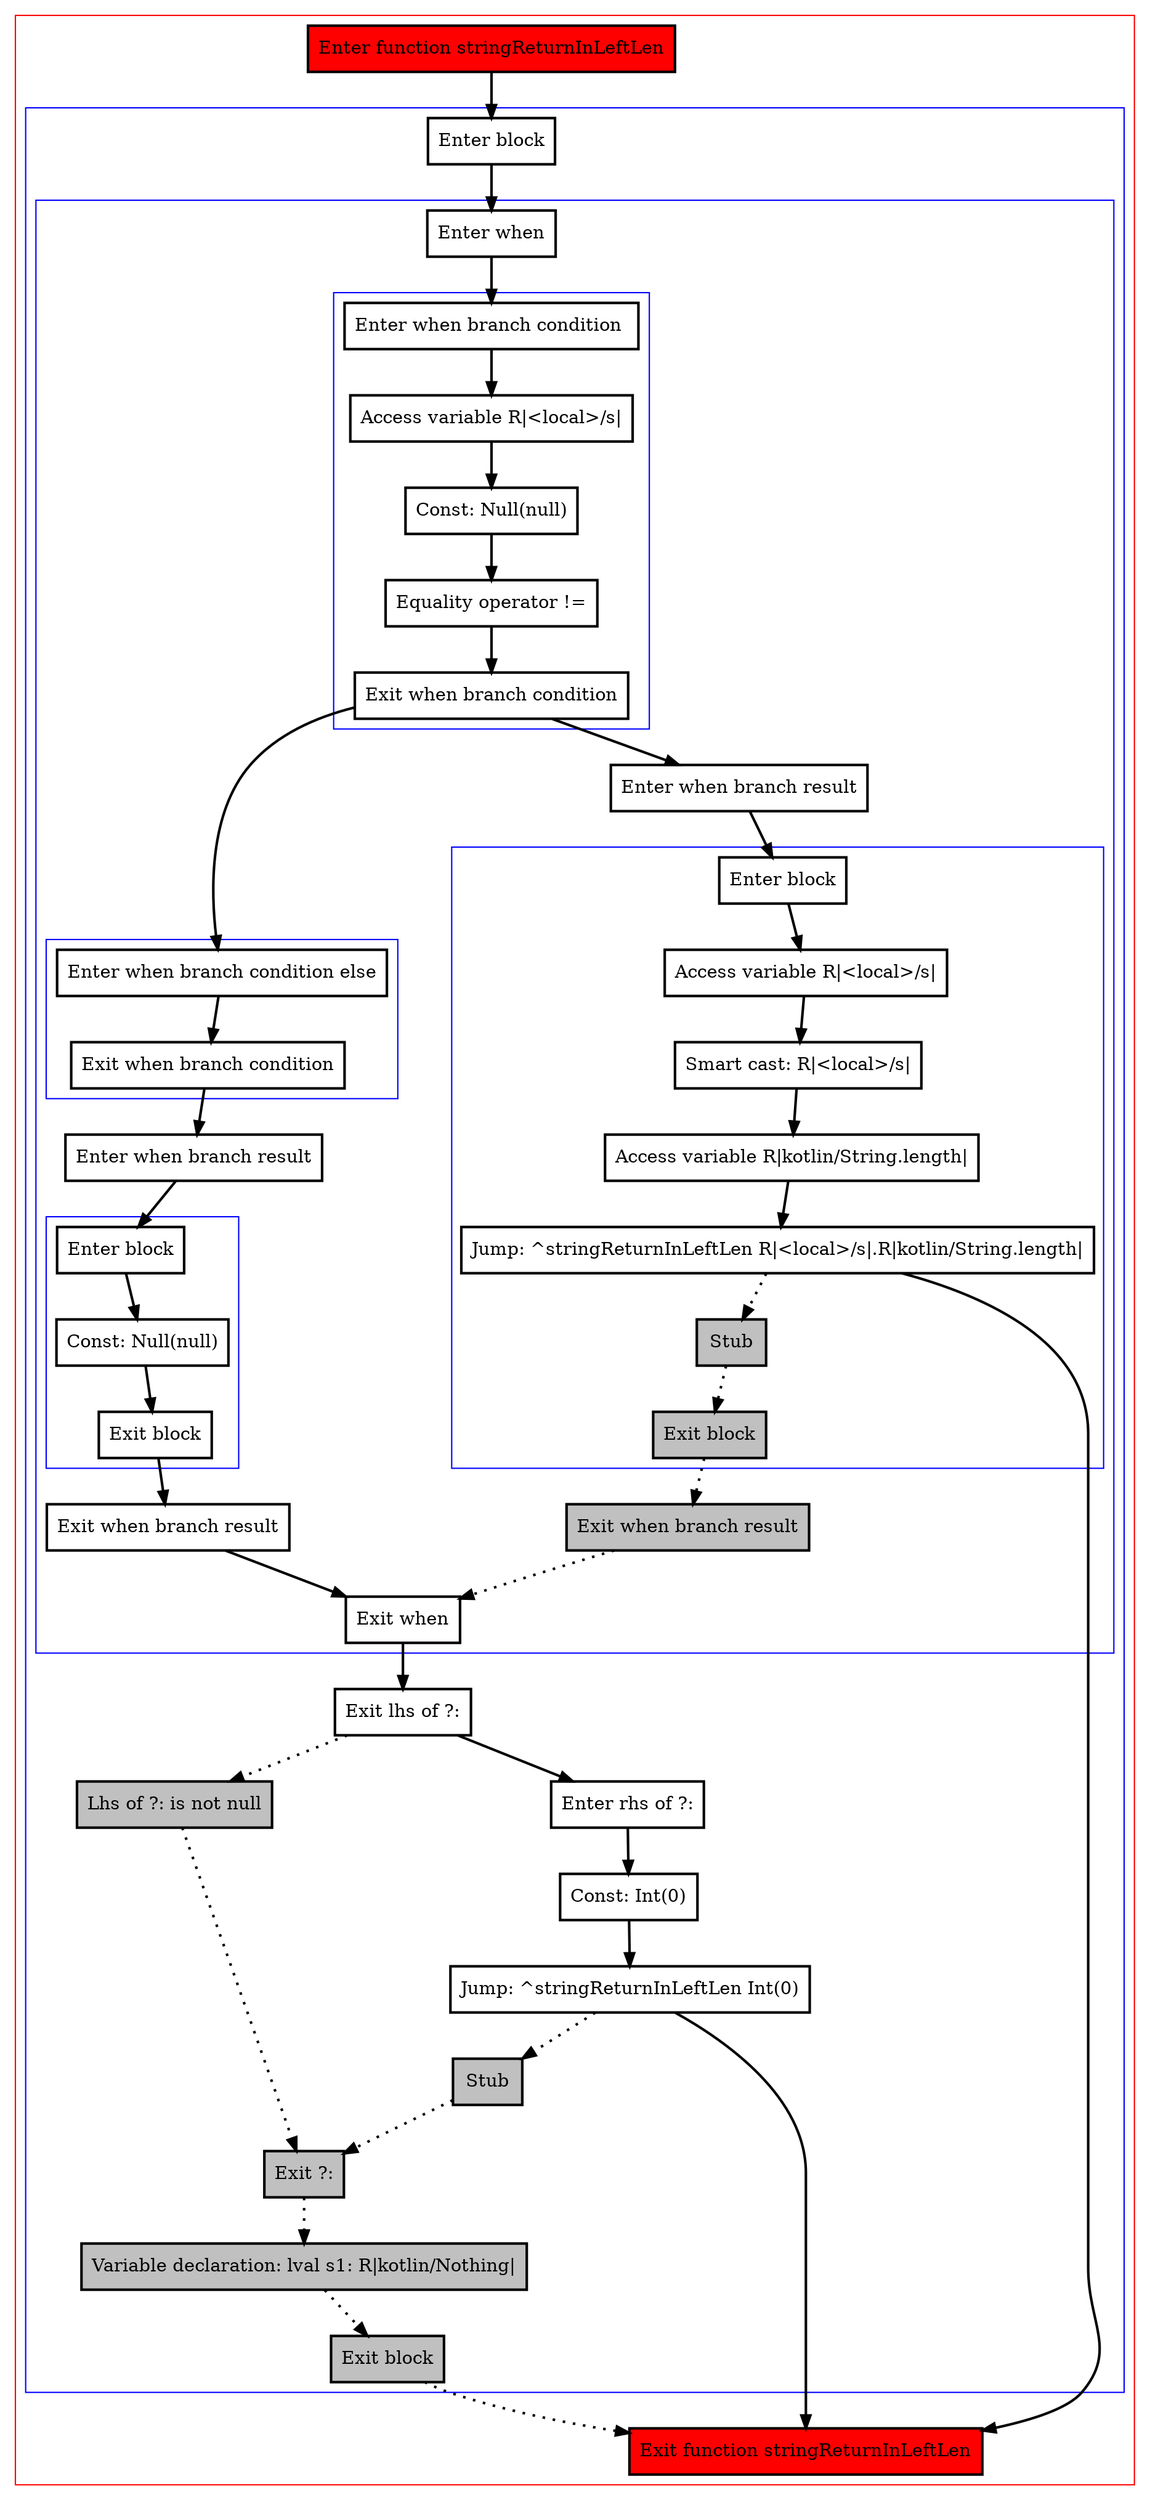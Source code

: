digraph elvisReturnSimple_kt {
    graph [nodesep=3]
    node [shape=box penwidth=2]
    edge [penwidth=2]

    subgraph cluster_0 {
        color=red
        0 [label="Enter function stringReturnInLeftLen" style="filled" fillcolor=red];
        subgraph cluster_1 {
            color=blue
            1 [label="Enter block"];
            subgraph cluster_2 {
                color=blue
                2 [label="Enter when"];
                subgraph cluster_3 {
                    color=blue
                    3 [label="Enter when branch condition "];
                    4 [label="Access variable R|<local>/s|"];
                    5 [label="Const: Null(null)"];
                    6 [label="Equality operator !="];
                    7 [label="Exit when branch condition"];
                }
                subgraph cluster_4 {
                    color=blue
                    8 [label="Enter when branch condition else"];
                    9 [label="Exit when branch condition"];
                }
                10 [label="Enter when branch result"];
                subgraph cluster_5 {
                    color=blue
                    11 [label="Enter block"];
                    12 [label="Const: Null(null)"];
                    13 [label="Exit block"];
                }
                14 [label="Exit when branch result"];
                15 [label="Enter when branch result"];
                subgraph cluster_6 {
                    color=blue
                    16 [label="Enter block"];
                    17 [label="Access variable R|<local>/s|"];
                    18 [label="Smart cast: R|<local>/s|"];
                    19 [label="Access variable R|kotlin/String.length|"];
                    20 [label="Jump: ^stringReturnInLeftLen R|<local>/s|.R|kotlin/String.length|"];
                    21 [label="Stub" style="filled" fillcolor=gray];
                    22 [label="Exit block" style="filled" fillcolor=gray];
                }
                23 [label="Exit when branch result" style="filled" fillcolor=gray];
                24 [label="Exit when"];
            }
            25 [label="Exit lhs of ?:"];
            26 [label="Enter rhs of ?:"];
            27 [label="Const: Int(0)"];
            28 [label="Jump: ^stringReturnInLeftLen Int(0)"];
            29 [label="Stub" style="filled" fillcolor=gray];
            30 [label="Lhs of ?: is not null" style="filled" fillcolor=gray];
            31 [label="Exit ?:" style="filled" fillcolor=gray];
            32 [label="Variable declaration: lval s1: R|kotlin/Nothing|" style="filled" fillcolor=gray];
            33 [label="Exit block" style="filled" fillcolor=gray];
        }
        34 [label="Exit function stringReturnInLeftLen" style="filled" fillcolor=red];
    }
    0 -> {1};
    1 -> {2};
    2 -> {3};
    3 -> {4};
    4 -> {5};
    5 -> {6};
    6 -> {7};
    7 -> {15 8};
    8 -> {9};
    9 -> {10};
    10 -> {11};
    11 -> {12};
    12 -> {13};
    13 -> {14};
    14 -> {24};
    15 -> {16};
    16 -> {17};
    17 -> {18};
    18 -> {19};
    19 -> {20};
    20 -> {34};
    20 -> {21} [style=dotted];
    21 -> {22} [style=dotted];
    22 -> {23} [style=dotted];
    23 -> {24} [style=dotted];
    24 -> {25};
    25 -> {26};
    25 -> {30} [style=dotted];
    26 -> {27};
    27 -> {28};
    28 -> {34};
    28 -> {29} [style=dotted];
    29 -> {31} [style=dotted];
    30 -> {31} [style=dotted];
    31 -> {32} [style=dotted];
    32 -> {33} [style=dotted];
    33 -> {34} [style=dotted];

}
